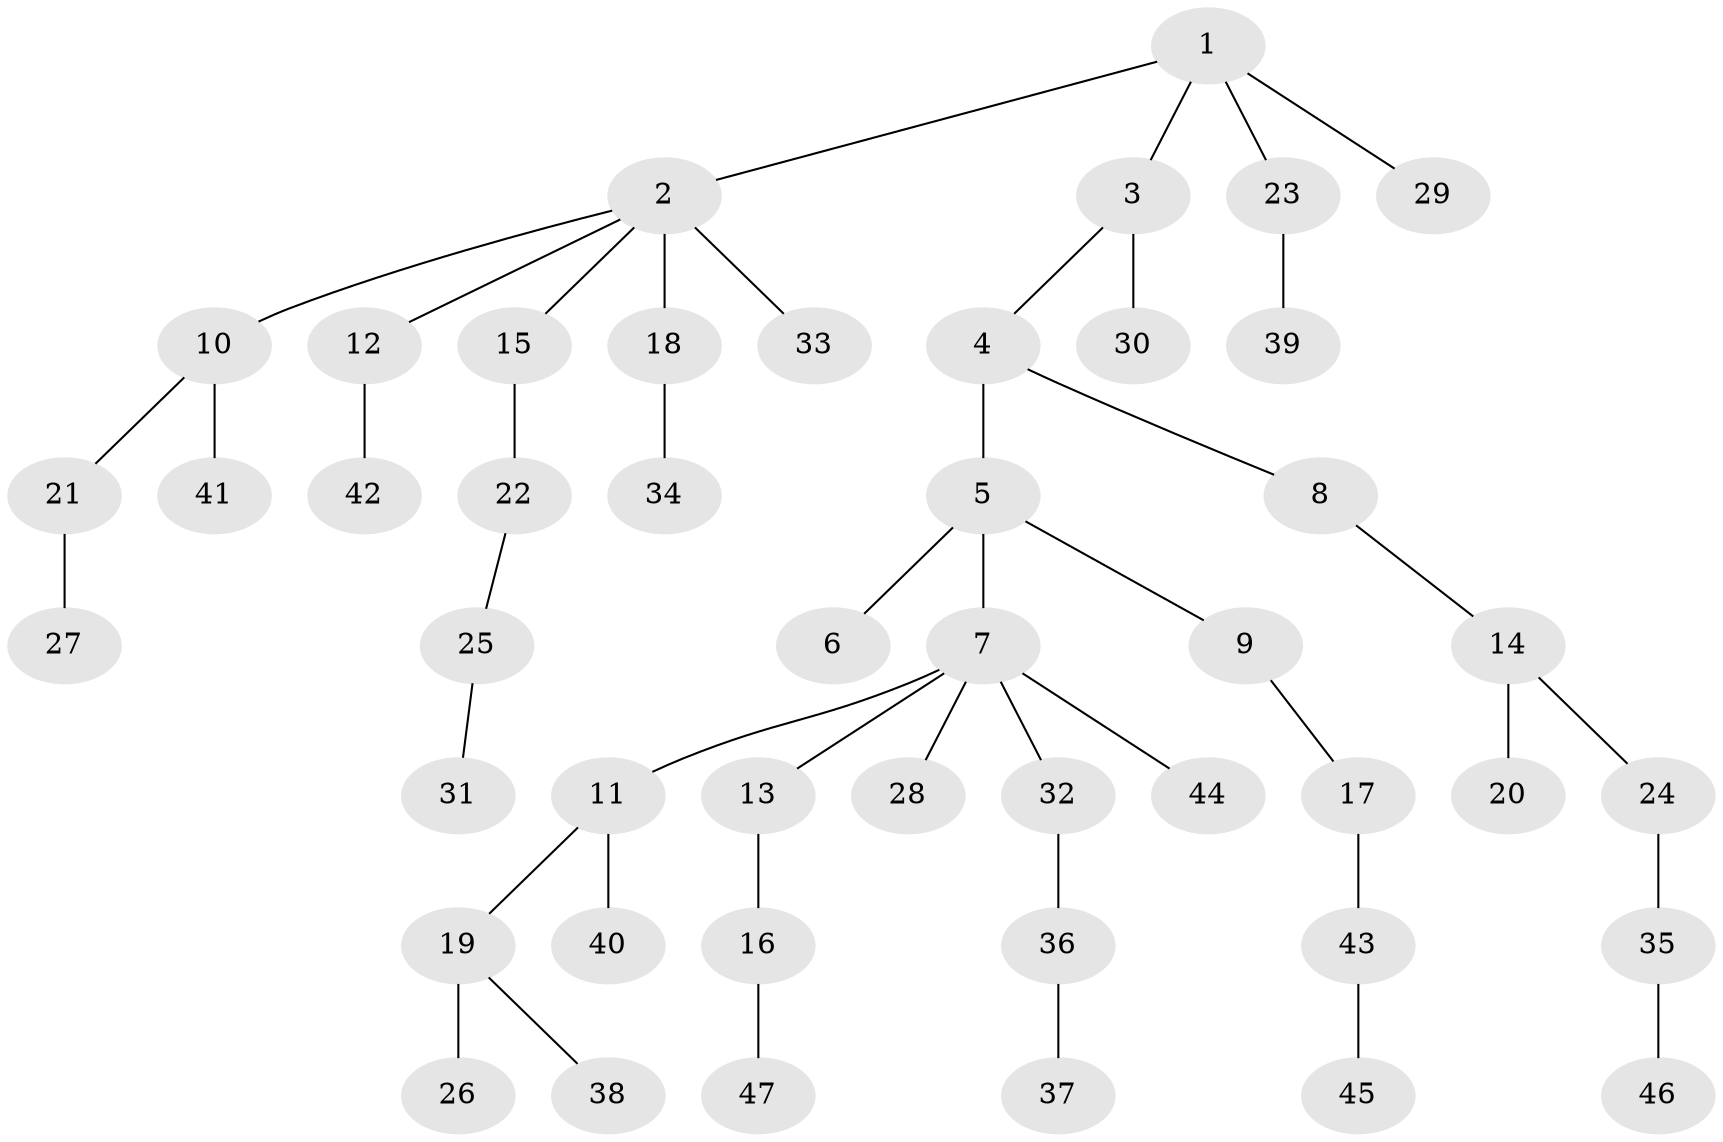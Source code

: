 // original degree distribution, {6: 0.017094017094017096, 7: 0.008547008547008548, 4: 0.05982905982905983, 5: 0.03418803418803419, 2: 0.27350427350427353, 3: 0.1282051282051282, 1: 0.47863247863247865}
// Generated by graph-tools (version 1.1) at 2025/51/03/04/25 22:51:46]
// undirected, 47 vertices, 46 edges
graph export_dot {
  node [color=gray90,style=filled];
  1;
  2;
  3;
  4;
  5;
  6;
  7;
  8;
  9;
  10;
  11;
  12;
  13;
  14;
  15;
  16;
  17;
  18;
  19;
  20;
  21;
  22;
  23;
  24;
  25;
  26;
  27;
  28;
  29;
  30;
  31;
  32;
  33;
  34;
  35;
  36;
  37;
  38;
  39;
  40;
  41;
  42;
  43;
  44;
  45;
  46;
  47;
  1 -- 2 [weight=1.0];
  1 -- 3 [weight=1.0];
  1 -- 23 [weight=1.0];
  1 -- 29 [weight=1.0];
  2 -- 10 [weight=1.0];
  2 -- 12 [weight=1.0];
  2 -- 15 [weight=1.0];
  2 -- 18 [weight=1.0];
  2 -- 33 [weight=2.0];
  3 -- 4 [weight=1.0];
  3 -- 30 [weight=2.0];
  4 -- 5 [weight=1.0];
  4 -- 8 [weight=1.0];
  5 -- 6 [weight=1.0];
  5 -- 7 [weight=1.0];
  5 -- 9 [weight=1.0];
  7 -- 11 [weight=1.0];
  7 -- 13 [weight=1.0];
  7 -- 28 [weight=1.0];
  7 -- 32 [weight=1.0];
  7 -- 44 [weight=1.0];
  8 -- 14 [weight=1.0];
  9 -- 17 [weight=1.0];
  10 -- 21 [weight=1.0];
  10 -- 41 [weight=1.0];
  11 -- 19 [weight=1.0];
  11 -- 40 [weight=1.0];
  12 -- 42 [weight=1.0];
  13 -- 16 [weight=1.0];
  14 -- 20 [weight=1.0];
  14 -- 24 [weight=1.0];
  15 -- 22 [weight=3.0];
  16 -- 47 [weight=1.0];
  17 -- 43 [weight=1.0];
  18 -- 34 [weight=1.0];
  19 -- 26 [weight=1.0];
  19 -- 38 [weight=1.0];
  21 -- 27 [weight=2.0];
  22 -- 25 [weight=1.0];
  23 -- 39 [weight=1.0];
  24 -- 35 [weight=1.0];
  25 -- 31 [weight=1.0];
  32 -- 36 [weight=1.0];
  35 -- 46 [weight=1.0];
  36 -- 37 [weight=1.0];
  43 -- 45 [weight=1.0];
}
